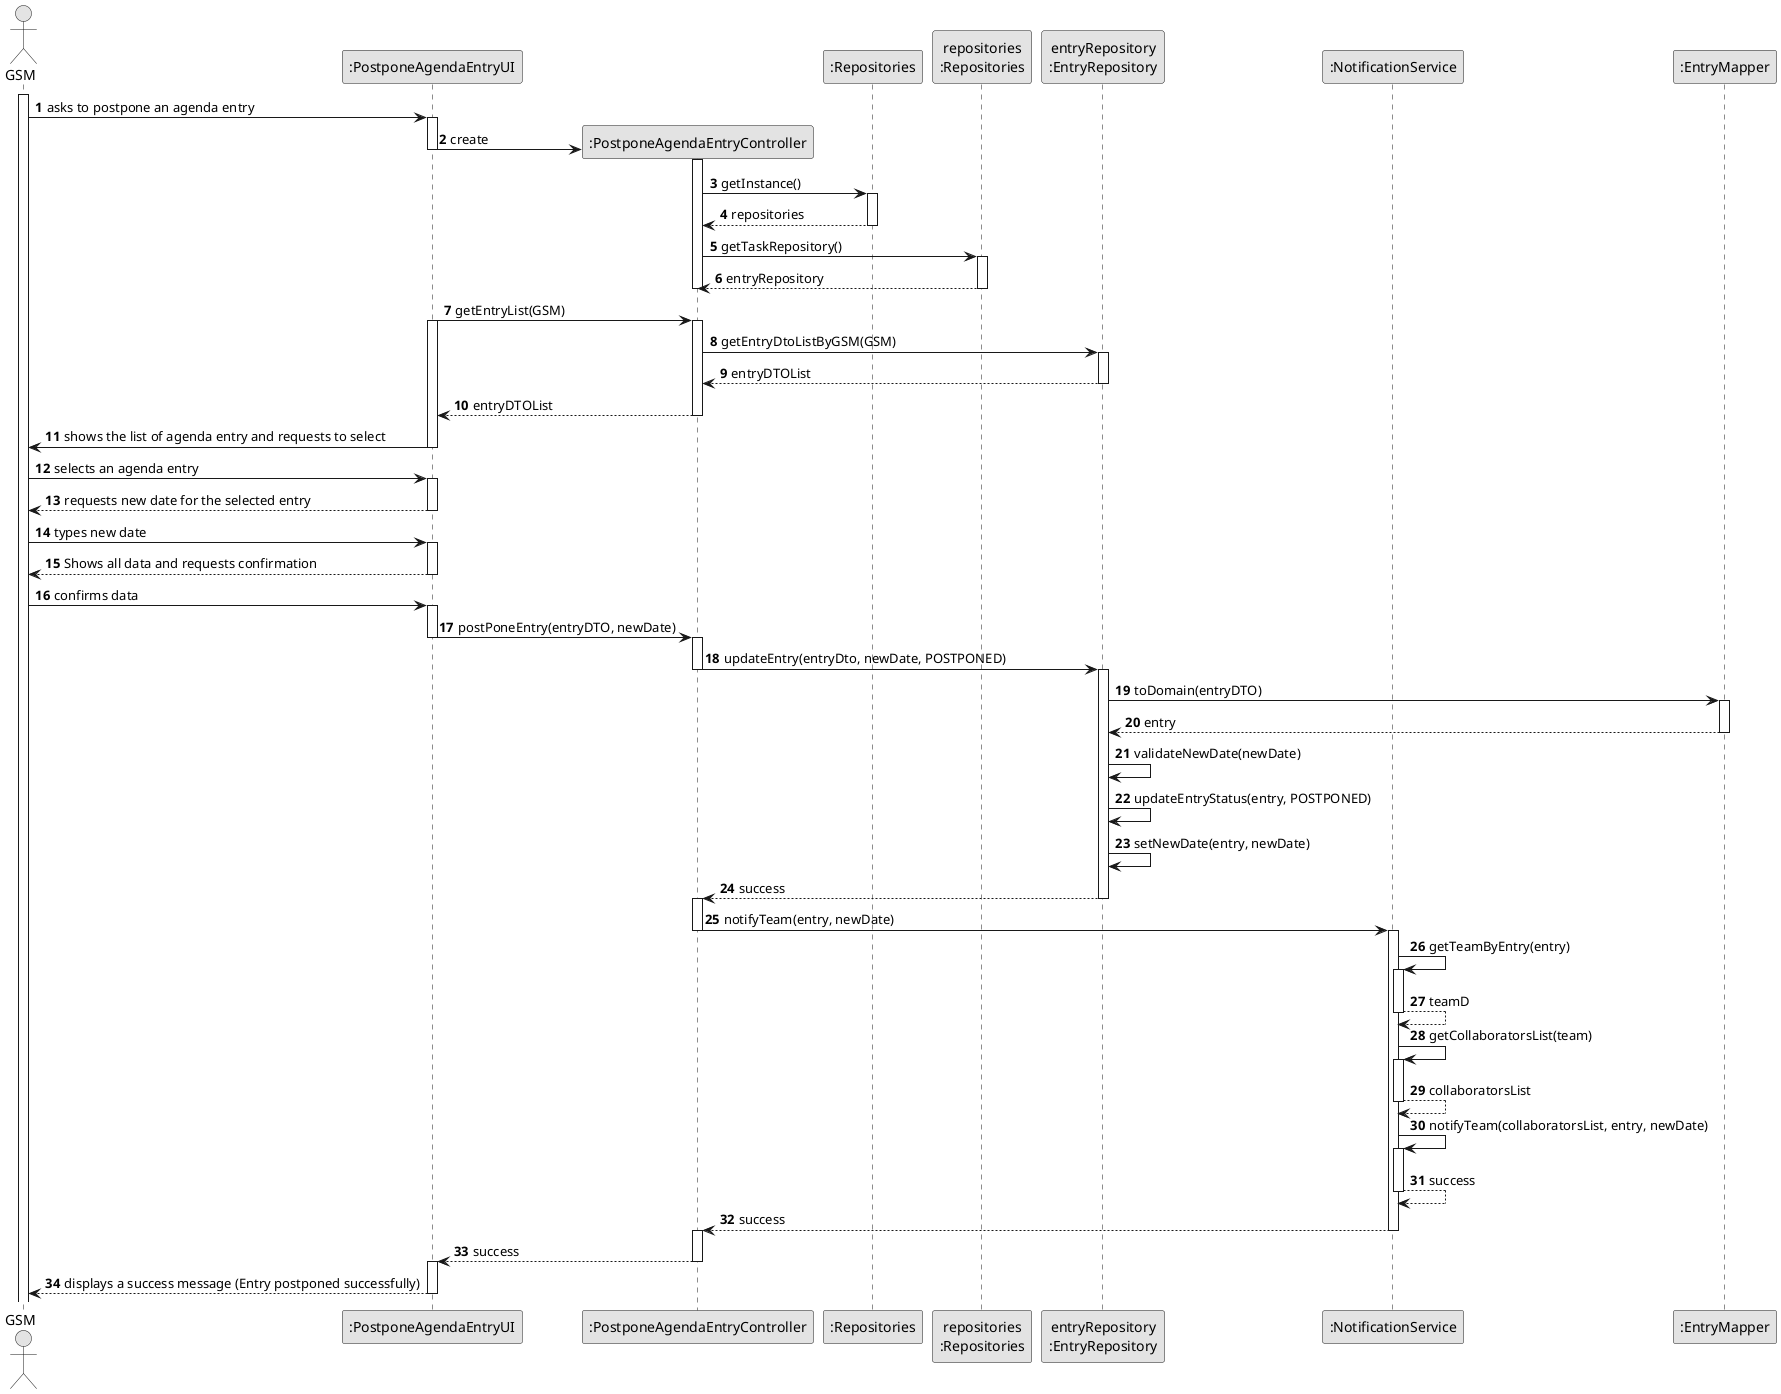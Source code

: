 @startuml
skinparam monochrome true
skinparam packageStyle rectangle
skinparam shadowing false

autonumber

actor "GSM" as GSM
participant ":PostponeAgendaEntryUI" as UI
participant ":PostponeAgendaEntryController" as CTRL
participant ":Repositories" as RepositorySingleton
participant "repositories\n:Repositories" as PLAT
participant "entryRepository\n:EntryRepository" as EntryRepo
participant ":NotificationService" as NotificationService
participant ":EntryMapper" as EntryMapper


activate GSM

    GSM -> UI : asks to postpone an agenda entry
    activate UI

        UI -> CTRL **: create
        deactivate UI
        activate CTRL

            CTRL -> RepositorySingleton : getInstance()
            activate RepositorySingleton

                RepositorySingleton --> CTRL : repositories
            deactivate RepositorySingleton

            CTRL -> PLAT : getTaskRepository()
            activate PLAT

                PLAT --> CTRL : entryRepository
            deactivate PLAT

             deactivate CTRL

        deactivate UI

        UI -> CTRL: getEntryList(GSM)
        activate UI
        activate CTRL

            CTRL -> EntryRepo: getEntryDtoListByGSM(GSM)
            activate EntryRepo


            EntryRepo --> CTRL : entryDTOList
            deactivate EntryRepo

            CTRL --> UI : entryDTOList
        deactivate CTRL

        UI -> GSM : shows the list of agenda entry and requests to select
    deactivate UI

    GSM -> UI : selects an agenda entry
    activate UI

        UI --> GSM : requests new date for the selected entry
    deactivate UI

    GSM -> UI : types new date
    activate UI

    UI --> GSM : Shows all data and requests confirmation
    deactivate UI

    GSM -> UI: confirms data
    activate UI

        UI -> CTRL : postPoneEntry(entryDTO, newDate)
        deactivate UI
        activate CTRL


            CTRL -> EntryRepo : updateEntry(entryDto, newDate, POSTPONED)
            deactivate CTRL
            activate EntryRepo

            EntryRepo -> EntryMapper : toDomain(entryDTO)
            activate EntryMapper

            EntryMapper --> EntryRepo : entry
            deactivate EntryMapper

                EntryRepo -> EntryRepo : validateNewDate(newDate)
                EntryRepo -> EntryRepo : updateEntryStatus(entry, POSTPONED)
                EntryRepo -> EntryRepo : setNewDate(entry, newDate)

            EntryRepo --> CTRL : success
            deactivate EntryRepo
            activate CTRL

            CTRL -> NotificationService : notifyTeam(entry, newDate)
            deactivate CTRL
            activate NotificationService

                NotificationService -> NotificationService : getTeamByEntry(entry)
                activate NotificationService

                NotificationService --> NotificationService : teamD
                deactivate NotificationService

                NotificationService -> NotificationService : getCollaboratorsList(team)
                activate NotificationService

                NotificationService --> NotificationService : collaboratorsList
                deactivate NotificationService

                NotificationService -> NotificationService : notifyTeam(collaboratorsList, entry, newDate)
                activate NotificationService

                NotificationService --> NotificationService : success
                deactivate NotificationService

                NotificationService --> CTRL : success
                deactivate NotificationService
        activate CTRL

        CTRL --> UI : success
    deactivate CTRL
    activate UI

    UI --> GSM : displays a success message (Entry postponed successfully)
deactivate UI

@enduml
